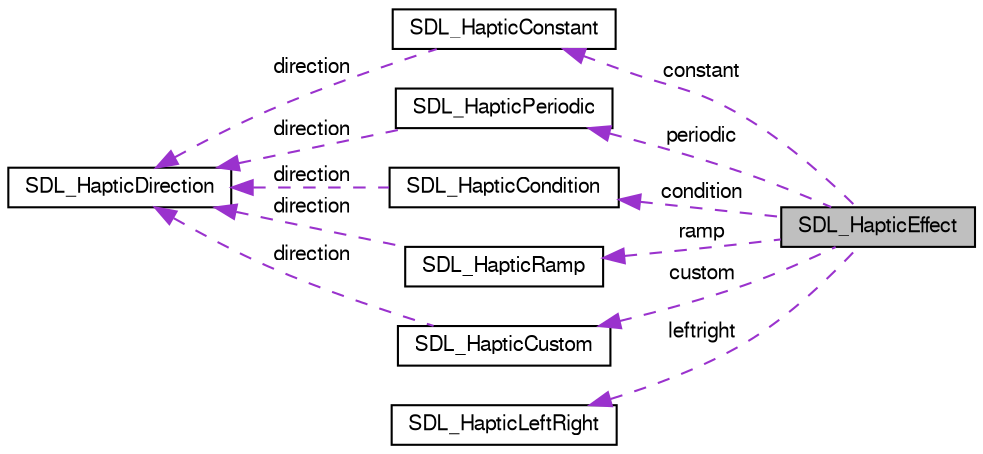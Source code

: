 digraph "SDL_HapticEffect"
{
 // LATEX_PDF_SIZE
  edge [fontname="FreeSans",fontsize="10",labelfontname="FreeSans",labelfontsize="10"];
  node [fontname="FreeSans",fontsize="10",shape=record];
  rankdir="LR";
  Node1 [label="SDL_HapticEffect",height=0.2,width=0.4,color="black", fillcolor="grey75", style="filled", fontcolor="black",tooltip="The generic template for any haptic effect."];
  Node2 -> Node1 [dir="back",color="darkorchid3",fontsize="10",style="dashed",label=" constant" ,fontname="FreeSans"];
  Node2 [label="SDL_HapticConstant",height=0.2,width=0.4,color="black", fillcolor="white", style="filled",URL="$d7/d4d/struct_s_d_l___haptic_constant.html",tooltip="A structure containing a template for a Constant effect."];
  Node3 -> Node2 [dir="back",color="darkorchid3",fontsize="10",style="dashed",label=" direction" ,fontname="FreeSans"];
  Node3 [label="SDL_HapticDirection",height=0.2,width=0.4,color="black", fillcolor="white", style="filled",URL="$dc/dc3/struct_s_d_l___haptic_direction.html",tooltip="Structure that represents a haptic direction."];
  Node4 -> Node1 [dir="back",color="darkorchid3",fontsize="10",style="dashed",label=" periodic" ,fontname="FreeSans"];
  Node4 [label="SDL_HapticPeriodic",height=0.2,width=0.4,color="black", fillcolor="white", style="filled",URL="$d1/d6b/struct_s_d_l___haptic_periodic.html",tooltip="A structure containing a template for a Periodic effect."];
  Node3 -> Node4 [dir="back",color="darkorchid3",fontsize="10",style="dashed",label=" direction" ,fontname="FreeSans"];
  Node5 -> Node1 [dir="back",color="darkorchid3",fontsize="10",style="dashed",label=" condition" ,fontname="FreeSans"];
  Node5 [label="SDL_HapticCondition",height=0.2,width=0.4,color="black", fillcolor="white", style="filled",URL="$d1/d00/struct_s_d_l___haptic_condition.html",tooltip="A structure containing a template for a Condition effect."];
  Node3 -> Node5 [dir="back",color="darkorchid3",fontsize="10",style="dashed",label=" direction" ,fontname="FreeSans"];
  Node6 -> Node1 [dir="back",color="darkorchid3",fontsize="10",style="dashed",label=" ramp" ,fontname="FreeSans"];
  Node6 [label="SDL_HapticRamp",height=0.2,width=0.4,color="black", fillcolor="white", style="filled",URL="$d2/df5/struct_s_d_l___haptic_ramp.html",tooltip="A structure containing a template for a Ramp effect."];
  Node3 -> Node6 [dir="back",color="darkorchid3",fontsize="10",style="dashed",label=" direction" ,fontname="FreeSans"];
  Node7 -> Node1 [dir="back",color="darkorchid3",fontsize="10",style="dashed",label=" leftright" ,fontname="FreeSans"];
  Node7 [label="SDL_HapticLeftRight",height=0.2,width=0.4,color="black", fillcolor="white", style="filled",URL="$d3/d93/struct_s_d_l___haptic_left_right.html",tooltip="A structure containing a template for a Left/Right effect."];
  Node8 -> Node1 [dir="back",color="darkorchid3",fontsize="10",style="dashed",label=" custom" ,fontname="FreeSans"];
  Node8 [label="SDL_HapticCustom",height=0.2,width=0.4,color="black", fillcolor="white", style="filled",URL="$de/d46/struct_s_d_l___haptic_custom.html",tooltip="A structure containing a template for the SDL_HAPTIC_CUSTOM effect."];
  Node3 -> Node8 [dir="back",color="darkorchid3",fontsize="10",style="dashed",label=" direction" ,fontname="FreeSans"];
}
